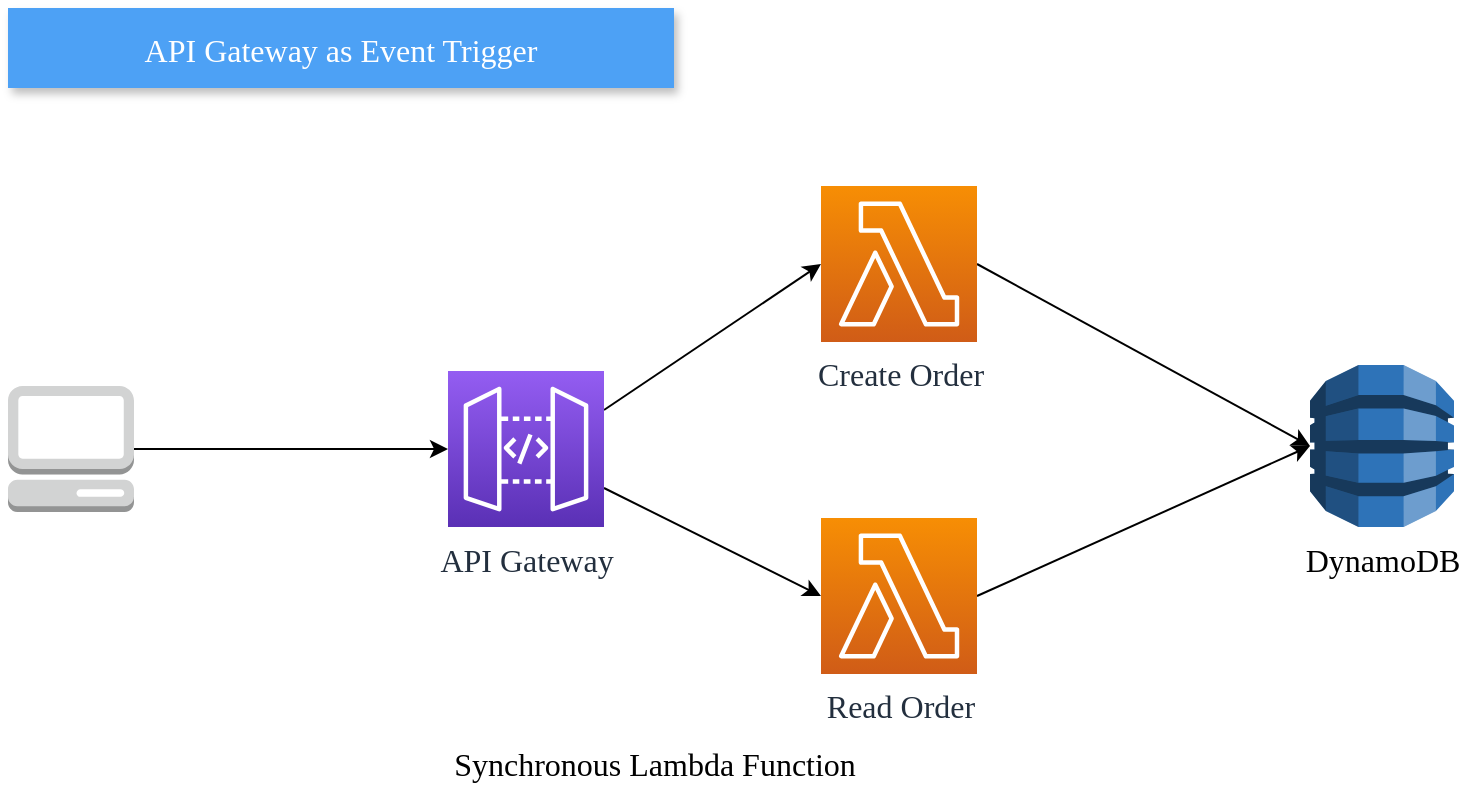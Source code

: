 <mxfile version="15.8.7" type="device"><diagram id="k1fLWne8rx5aDGhhIwOP" name="API Gateway as Event Trigger"><mxGraphModel dx="622" dy="-335" grid="0" gridSize="10" guides="1" tooltips="1" connect="1" arrows="1" fold="1" page="0" pageScale="1" pageWidth="850" pageHeight="1100" math="0" shadow="0"><root><mxCell id="0"/><mxCell id="1" parent="0"/><mxCell id="fr_mvrkwo68Pn_oP6f8k-1" value="API Gateway as Event Trigger" style="fillColor=#4DA1F5;strokeColor=none;shadow=1;gradientColor=none;fontSize=16;align=center;spacingLeft=0;fontColor=#ffffff;fontFamily=Comic Sans MS;spacing=1;" parent="1" vertex="1"><mxGeometry x="1012" y="1428" width="333" height="40" as="geometry"/></mxCell><mxCell id="fr_mvrkwo68Pn_oP6f8k-2" style="edgeStyle=none;rounded=0;orthogonalLoop=1;jettySize=auto;html=1;exitX=1;exitY=0.5;exitDx=0;exitDy=0;exitPerimeter=0;entryX=0;entryY=0.5;entryDx=0;entryDy=0;entryPerimeter=0;fontFamily=Comic Sans MS;fontSize=16;" parent="1" source="fr_mvrkwo68Pn_oP6f8k-3" target="fr_mvrkwo68Pn_oP6f8k-6" edge="1"><mxGeometry relative="1" as="geometry"/></mxCell><mxCell id="fr_mvrkwo68Pn_oP6f8k-3" value="" style="outlineConnect=0;dashed=0;verticalLabelPosition=bottom;verticalAlign=top;align=center;html=1;shape=mxgraph.aws3.management_console;fillColor=#D2D3D3;gradientColor=none;fontFamily=Comic Sans MS;fontSize=16;" parent="1" vertex="1"><mxGeometry x="1012" y="1617" width="63" height="63" as="geometry"/></mxCell><mxCell id="fr_mvrkwo68Pn_oP6f8k-4" style="edgeStyle=none;rounded=0;orthogonalLoop=1;jettySize=auto;html=1;exitX=1;exitY=0.25;exitDx=0;exitDy=0;exitPerimeter=0;entryX=0;entryY=0.5;entryDx=0;entryDy=0;entryPerimeter=0;fontFamily=Comic Sans MS;fontSize=16;" parent="1" source="fr_mvrkwo68Pn_oP6f8k-6" target="fr_mvrkwo68Pn_oP6f8k-8" edge="1"><mxGeometry relative="1" as="geometry"/></mxCell><mxCell id="fr_mvrkwo68Pn_oP6f8k-5" style="edgeStyle=none;rounded=0;orthogonalLoop=1;jettySize=auto;html=1;exitX=1;exitY=0.75;exitDx=0;exitDy=0;exitPerimeter=0;entryX=0;entryY=0.5;entryDx=0;entryDy=0;entryPerimeter=0;fontFamily=Comic Sans MS;fontSize=16;" parent="1" source="fr_mvrkwo68Pn_oP6f8k-6" target="fr_mvrkwo68Pn_oP6f8k-10" edge="1"><mxGeometry relative="1" as="geometry"/></mxCell><mxCell id="fr_mvrkwo68Pn_oP6f8k-6" value="&lt;font style=&quot;font-size: 16px&quot;&gt;API Gateway&lt;/font&gt;" style="sketch=0;points=[[0,0,0],[0.25,0,0],[0.5,0,0],[0.75,0,0],[1,0,0],[0,1,0],[0.25,1,0],[0.5,1,0],[0.75,1,0],[1,1,0],[0,0.25,0],[0,0.5,0],[0,0.75,0],[1,0.25,0],[1,0.5,0],[1,0.75,0]];outlineConnect=0;fontColor=#232F3E;gradientColor=#945DF2;gradientDirection=north;fillColor=#5A30B5;strokeColor=#ffffff;dashed=0;verticalLabelPosition=bottom;verticalAlign=top;align=center;html=1;fontSize=12;fontStyle=0;aspect=fixed;shape=mxgraph.aws4.resourceIcon;resIcon=mxgraph.aws4.api_gateway;fontFamily=Comic Sans MS;" parent="1" vertex="1"><mxGeometry x="1232" y="1609.5" width="78" height="78" as="geometry"/></mxCell><mxCell id="fr_mvrkwo68Pn_oP6f8k-7" style="edgeStyle=none;rounded=0;orthogonalLoop=1;jettySize=auto;html=1;exitX=1;exitY=0.5;exitDx=0;exitDy=0;exitPerimeter=0;entryX=0;entryY=0.5;entryDx=0;entryDy=0;entryPerimeter=0;fontFamily=Comic Sans MS;fontSize=16;" parent="1" source="fr_mvrkwo68Pn_oP6f8k-8" target="fr_mvrkwo68Pn_oP6f8k-11" edge="1"><mxGeometry relative="1" as="geometry"/></mxCell><mxCell id="fr_mvrkwo68Pn_oP6f8k-8" value="&lt;font style=&quot;font-size: 16px&quot;&gt;Create Order&lt;/font&gt;" style="sketch=0;points=[[0,0,0],[0.25,0,0],[0.5,0,0],[0.75,0,0],[1,0,0],[0,1,0],[0.25,1,0],[0.5,1,0],[0.75,1,0],[1,1,0],[0,0.25,0],[0,0.5,0],[0,0.75,0],[1,0.25,0],[1,0.5,0],[1,0.75,0]];outlineConnect=0;fontColor=#232F3E;gradientColor=#F78E04;gradientDirection=north;fillColor=#D05C17;strokeColor=#ffffff;dashed=0;verticalLabelPosition=bottom;verticalAlign=top;align=center;html=1;fontSize=12;fontStyle=0;aspect=fixed;shape=mxgraph.aws4.resourceIcon;resIcon=mxgraph.aws4.lambda;fontFamily=Comic Sans MS;" parent="1" vertex="1"><mxGeometry x="1418.5" y="1517" width="78" height="78" as="geometry"/></mxCell><mxCell id="fr_mvrkwo68Pn_oP6f8k-9" style="edgeStyle=none;rounded=0;orthogonalLoop=1;jettySize=auto;html=1;exitX=1;exitY=0.5;exitDx=0;exitDy=0;exitPerimeter=0;entryX=0;entryY=0.5;entryDx=0;entryDy=0;entryPerimeter=0;fontFamily=Comic Sans MS;fontSize=16;" parent="1" source="fr_mvrkwo68Pn_oP6f8k-10" target="fr_mvrkwo68Pn_oP6f8k-11" edge="1"><mxGeometry relative="1" as="geometry"/></mxCell><mxCell id="fr_mvrkwo68Pn_oP6f8k-10" value="&lt;font style=&quot;font-size: 16px&quot;&gt;Read Order&lt;/font&gt;" style="sketch=0;points=[[0,0,0],[0.25,0,0],[0.5,0,0],[0.75,0,0],[1,0,0],[0,1,0],[0.25,1,0],[0.5,1,0],[0.75,1,0],[1,1,0],[0,0.25,0],[0,0.5,0],[0,0.75,0],[1,0.25,0],[1,0.5,0],[1,0.75,0]];outlineConnect=0;fontColor=#232F3E;gradientColor=#F78E04;gradientDirection=north;fillColor=#D05C17;strokeColor=#ffffff;dashed=0;verticalLabelPosition=bottom;verticalAlign=top;align=center;html=1;fontSize=12;fontStyle=0;aspect=fixed;shape=mxgraph.aws4.resourceIcon;resIcon=mxgraph.aws4.lambda;fontFamily=Comic Sans MS;" parent="1" vertex="1"><mxGeometry x="1418.5" y="1683" width="78" height="78" as="geometry"/></mxCell><mxCell id="fr_mvrkwo68Pn_oP6f8k-11" value="DynamoDB" style="outlineConnect=0;dashed=0;verticalLabelPosition=bottom;verticalAlign=top;align=center;html=1;shape=mxgraph.aws3.dynamo_db;fillColor=#2E73B8;gradientColor=none;fontFamily=Comic Sans MS;fontSize=16;" parent="1" vertex="1"><mxGeometry x="1663" y="1606.5" width="72" height="81" as="geometry"/></mxCell><mxCell id="fr_mvrkwo68Pn_oP6f8k-23" value="&lt;font style=&quot;font-size: 16px&quot; face=&quot;Comic Sans MS&quot;&gt;Synchronous Lambda Function&lt;/font&gt;" style="text;html=1;align=center;verticalAlign=middle;resizable=0;points=[];autosize=1;strokeColor=none;fillColor=none;" parent="1" vertex="1"><mxGeometry x="1218" y="1796" width="234" height="20" as="geometry"/></mxCell></root></mxGraphModel></diagram></mxfile>
